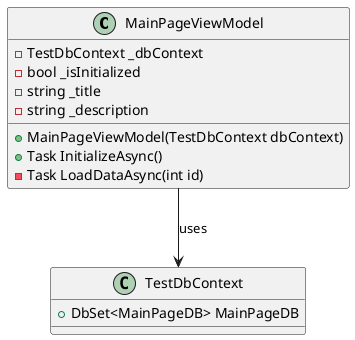 @startuml
class MainPageViewModel {
  - TestDbContext _dbContext
  - bool _isInitialized
  - string _title
  - string _description

  + MainPageViewModel(TestDbContext dbContext)
  + Task InitializeAsync()
  - Task LoadDataAsync(int id)
}

class TestDbContext {
  + DbSet<MainPageDB> MainPageDB
}

MainPageViewModel --> TestDbContext : uses
@enduml
